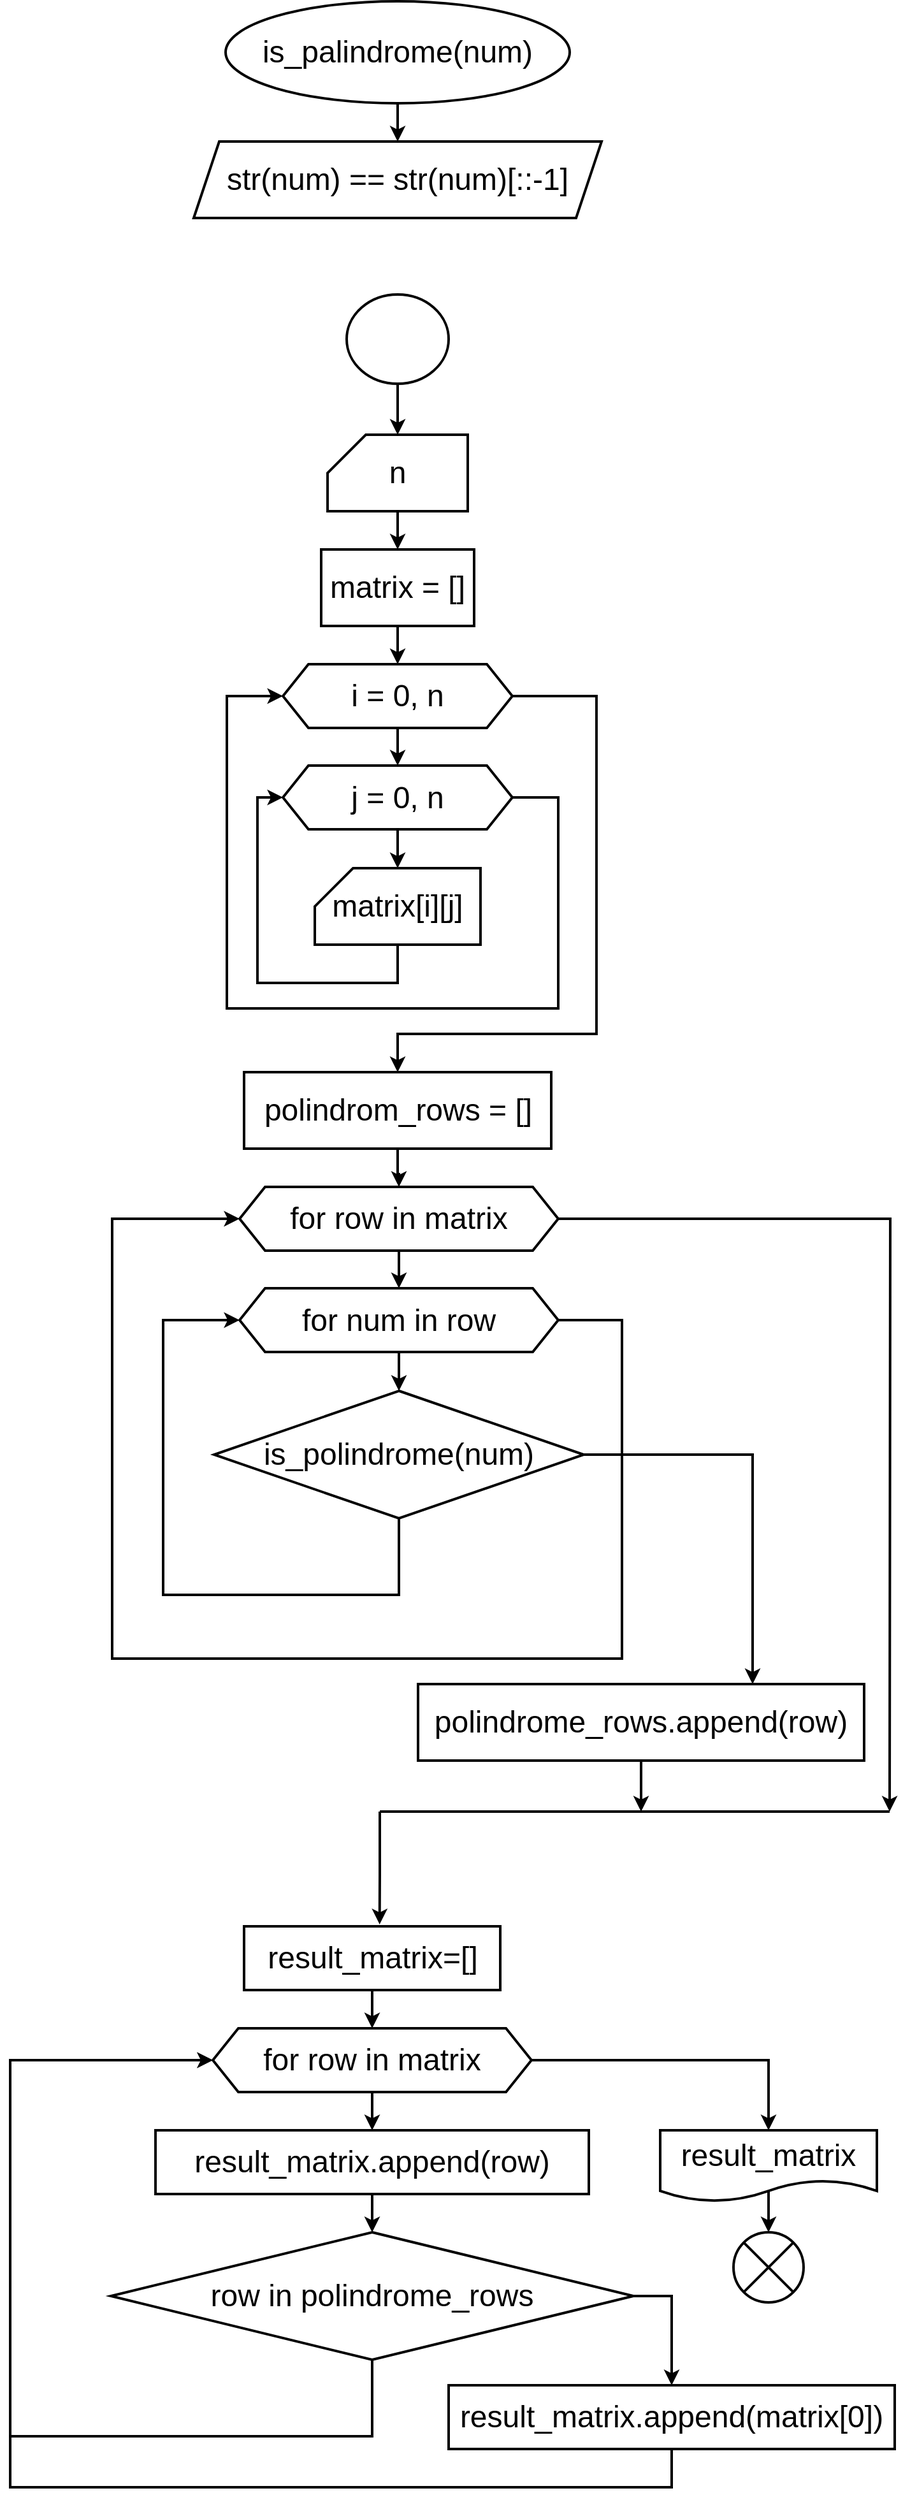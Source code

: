 <mxfile version="22.1.11" type="github">
  <diagram id="C5RBs43oDa-KdzZeNtuy" name="Page-1">
    <mxGraphModel dx="3585" dy="2000" grid="1" gridSize="10" guides="1" tooltips="1" connect="1" arrows="1" fold="1" page="1" pageScale="1" pageWidth="827" pageHeight="1169" math="0" shadow="0">
      <root>
        <mxCell id="WIyWlLk6GJQsqaUBKTNV-0" />
        <mxCell id="WIyWlLk6GJQsqaUBKTNV-1" parent="WIyWlLk6GJQsqaUBKTNV-0" />
        <mxCell id="OXcOFfk0JJNNnkunyKId-2" style="edgeStyle=orthogonalEdgeStyle;rounded=0;orthogonalLoop=1;jettySize=auto;html=1;entryX=0.5;entryY=0;entryDx=0;entryDy=0;strokeWidth=2;" edge="1" parent="WIyWlLk6GJQsqaUBKTNV-1" source="OXcOFfk0JJNNnkunyKId-0" target="OXcOFfk0JJNNnkunyKId-1">
          <mxGeometry relative="1" as="geometry" />
        </mxCell>
        <mxCell id="OXcOFfk0JJNNnkunyKId-0" value="&lt;font style=&quot;font-size: 24px;&quot;&gt;is_palindrome(num)&lt;/font&gt;" style="ellipse;whiteSpace=wrap;html=1;strokeWidth=2;" vertex="1" parent="WIyWlLk6GJQsqaUBKTNV-1">
          <mxGeometry x="279" y="50" width="270" height="80" as="geometry" />
        </mxCell>
        <mxCell id="OXcOFfk0JJNNnkunyKId-1" value="&lt;font style=&quot;font-size: 24px;&quot;&gt;str(num) == str(num)[::-1]&lt;/font&gt;" style="shape=parallelogram;perimeter=parallelogramPerimeter;whiteSpace=wrap;html=1;fixedSize=1;strokeWidth=2;" vertex="1" parent="WIyWlLk6GJQsqaUBKTNV-1">
          <mxGeometry x="254" y="160" width="320" height="60" as="geometry" />
        </mxCell>
        <mxCell id="OXcOFfk0JJNNnkunyKId-9" style="edgeStyle=orthogonalEdgeStyle;rounded=0;orthogonalLoop=1;jettySize=auto;html=1;strokeWidth=2;" edge="1" parent="WIyWlLk6GJQsqaUBKTNV-1" source="OXcOFfk0JJNNnkunyKId-7" target="OXcOFfk0JJNNnkunyKId-8">
          <mxGeometry relative="1" as="geometry" />
        </mxCell>
        <mxCell id="OXcOFfk0JJNNnkunyKId-7" value="" style="ellipse;whiteSpace=wrap;html=1;strokeWidth=2;" vertex="1" parent="WIyWlLk6GJQsqaUBKTNV-1">
          <mxGeometry x="374" y="280" width="80" height="70" as="geometry" />
        </mxCell>
        <mxCell id="OXcOFfk0JJNNnkunyKId-15" style="edgeStyle=orthogonalEdgeStyle;rounded=0;orthogonalLoop=1;jettySize=auto;html=1;strokeWidth=2;" edge="1" parent="WIyWlLk6GJQsqaUBKTNV-1" source="OXcOFfk0JJNNnkunyKId-8" target="OXcOFfk0JJNNnkunyKId-14">
          <mxGeometry relative="1" as="geometry" />
        </mxCell>
        <mxCell id="OXcOFfk0JJNNnkunyKId-8" value="&lt;font style=&quot;font-size: 24px;&quot;&gt;n&lt;/font&gt;" style="shape=card;whiteSpace=wrap;html=1;strokeWidth=2;" vertex="1" parent="WIyWlLk6GJQsqaUBKTNV-1">
          <mxGeometry x="359" y="390" width="110" height="60" as="geometry" />
        </mxCell>
        <mxCell id="OXcOFfk0JJNNnkunyKId-13" style="edgeStyle=orthogonalEdgeStyle;rounded=0;orthogonalLoop=1;jettySize=auto;html=1;entryX=0.5;entryY=0;entryDx=0;entryDy=0;strokeWidth=2;" edge="1" parent="WIyWlLk6GJQsqaUBKTNV-1" source="OXcOFfk0JJNNnkunyKId-10" target="OXcOFfk0JJNNnkunyKId-12">
          <mxGeometry relative="1" as="geometry" />
        </mxCell>
        <mxCell id="OXcOFfk0JJNNnkunyKId-25" style="edgeStyle=orthogonalEdgeStyle;rounded=0;orthogonalLoop=1;jettySize=auto;html=1;entryX=0.5;entryY=0;entryDx=0;entryDy=0;strokeWidth=2;" edge="1" parent="WIyWlLk6GJQsqaUBKTNV-1" source="OXcOFfk0JJNNnkunyKId-10" target="OXcOFfk0JJNNnkunyKId-23">
          <mxGeometry relative="1" as="geometry">
            <Array as="points">
              <mxPoint x="570" y="595" />
              <mxPoint x="570" y="860" />
              <mxPoint x="414" y="860" />
            </Array>
          </mxGeometry>
        </mxCell>
        <mxCell id="OXcOFfk0JJNNnkunyKId-10" value="&lt;font style=&quot;font-size: 24px;&quot;&gt;i = 0, n&lt;/font&gt;" style="shape=hexagon;perimeter=hexagonPerimeter2;whiteSpace=wrap;html=1;fixedSize=1;strokeWidth=2;" vertex="1" parent="WIyWlLk6GJQsqaUBKTNV-1">
          <mxGeometry x="324" y="570" width="180" height="50" as="geometry" />
        </mxCell>
        <mxCell id="OXcOFfk0JJNNnkunyKId-22" style="edgeStyle=orthogonalEdgeStyle;rounded=0;orthogonalLoop=1;jettySize=auto;html=1;entryX=0;entryY=0.5;entryDx=0;entryDy=0;strokeWidth=2;" edge="1" parent="WIyWlLk6GJQsqaUBKTNV-1" source="OXcOFfk0JJNNnkunyKId-12" target="OXcOFfk0JJNNnkunyKId-10">
          <mxGeometry relative="1" as="geometry">
            <Array as="points">
              <mxPoint x="540" y="675" />
              <mxPoint x="540" y="840" />
              <mxPoint x="280" y="840" />
              <mxPoint x="280" y="595" />
            </Array>
          </mxGeometry>
        </mxCell>
        <mxCell id="OXcOFfk0JJNNnkunyKId-12" value="&lt;font style=&quot;font-size: 24px;&quot;&gt;j = 0, n&lt;/font&gt;" style="shape=hexagon;perimeter=hexagonPerimeter2;whiteSpace=wrap;html=1;fixedSize=1;strokeWidth=2;" vertex="1" parent="WIyWlLk6GJQsqaUBKTNV-1">
          <mxGeometry x="324" y="649.5" width="180" height="50" as="geometry" />
        </mxCell>
        <mxCell id="OXcOFfk0JJNNnkunyKId-16" style="edgeStyle=orthogonalEdgeStyle;rounded=0;orthogonalLoop=1;jettySize=auto;html=1;strokeWidth=2;" edge="1" parent="WIyWlLk6GJQsqaUBKTNV-1" source="OXcOFfk0JJNNnkunyKId-14" target="OXcOFfk0JJNNnkunyKId-10">
          <mxGeometry relative="1" as="geometry" />
        </mxCell>
        <mxCell id="OXcOFfk0JJNNnkunyKId-14" value="&lt;font style=&quot;font-size: 24px;&quot;&gt;matrix = []&lt;/font&gt;" style="rounded=0;whiteSpace=wrap;html=1;strokeWidth=2;" vertex="1" parent="WIyWlLk6GJQsqaUBKTNV-1">
          <mxGeometry x="354" y="480" width="120" height="60" as="geometry" />
        </mxCell>
        <mxCell id="OXcOFfk0JJNNnkunyKId-21" style="edgeStyle=orthogonalEdgeStyle;rounded=0;orthogonalLoop=1;jettySize=auto;html=1;entryX=0;entryY=0.5;entryDx=0;entryDy=0;strokeWidth=2;" edge="1" parent="WIyWlLk6GJQsqaUBKTNV-1" source="OXcOFfk0JJNNnkunyKId-17" target="OXcOFfk0JJNNnkunyKId-12">
          <mxGeometry relative="1" as="geometry">
            <mxPoint x="200" y="670" as="targetPoint" />
            <Array as="points">
              <mxPoint x="414" y="820" />
              <mxPoint x="304" y="820" />
              <mxPoint x="304" y="675" />
            </Array>
          </mxGeometry>
        </mxCell>
        <mxCell id="OXcOFfk0JJNNnkunyKId-17" value="&lt;font style=&quot;font-size: 24px;&quot;&gt;matrix[i][j]&lt;/font&gt;" style="shape=card;whiteSpace=wrap;html=1;strokeWidth=2;" vertex="1" parent="WIyWlLk6GJQsqaUBKTNV-1">
          <mxGeometry x="349" y="730" width="130" height="60" as="geometry" />
        </mxCell>
        <mxCell id="OXcOFfk0JJNNnkunyKId-20" style="edgeStyle=orthogonalEdgeStyle;rounded=0;orthogonalLoop=1;jettySize=auto;html=1;entryX=0.5;entryY=0;entryDx=0;entryDy=0;entryPerimeter=0;strokeWidth=2;" edge="1" parent="WIyWlLk6GJQsqaUBKTNV-1" source="OXcOFfk0JJNNnkunyKId-12" target="OXcOFfk0JJNNnkunyKId-17">
          <mxGeometry relative="1" as="geometry" />
        </mxCell>
        <mxCell id="OXcOFfk0JJNNnkunyKId-29" style="edgeStyle=orthogonalEdgeStyle;rounded=0;orthogonalLoop=1;jettySize=auto;html=1;strokeWidth=2;" edge="1" parent="WIyWlLk6GJQsqaUBKTNV-1" source="OXcOFfk0JJNNnkunyKId-23" target="OXcOFfk0JJNNnkunyKId-27">
          <mxGeometry relative="1" as="geometry" />
        </mxCell>
        <mxCell id="OXcOFfk0JJNNnkunyKId-23" value="&lt;font style=&quot;font-size: 24px;&quot;&gt;polindrom_rows = []&lt;/font&gt;" style="rounded=0;whiteSpace=wrap;html=1;strokeWidth=2;" vertex="1" parent="WIyWlLk6GJQsqaUBKTNV-1">
          <mxGeometry x="293.5" y="890" width="241" height="60" as="geometry" />
        </mxCell>
        <mxCell id="OXcOFfk0JJNNnkunyKId-26" style="edgeStyle=orthogonalEdgeStyle;rounded=0;orthogonalLoop=1;jettySize=auto;html=1;entryX=0.5;entryY=0;entryDx=0;entryDy=0;strokeWidth=2;" edge="1" parent="WIyWlLk6GJQsqaUBKTNV-1" source="OXcOFfk0JJNNnkunyKId-27" target="OXcOFfk0JJNNnkunyKId-28">
          <mxGeometry relative="1" as="geometry" />
        </mxCell>
        <mxCell id="OXcOFfk0JJNNnkunyKId-34" style="edgeStyle=orthogonalEdgeStyle;rounded=0;orthogonalLoop=1;jettySize=auto;html=1;strokeWidth=2;" edge="1" parent="WIyWlLk6GJQsqaUBKTNV-1" source="OXcOFfk0JJNNnkunyKId-27">
          <mxGeometry relative="1" as="geometry">
            <mxPoint x="800" y="1470" as="targetPoint" />
          </mxGeometry>
        </mxCell>
        <mxCell id="OXcOFfk0JJNNnkunyKId-27" value="&lt;font style=&quot;font-size: 24px;&quot;&gt;for row in matrix&lt;/font&gt;" style="shape=hexagon;perimeter=hexagonPerimeter2;whiteSpace=wrap;html=1;fixedSize=1;strokeWidth=2;" vertex="1" parent="WIyWlLk6GJQsqaUBKTNV-1">
          <mxGeometry x="290" y="980" width="250" height="50" as="geometry" />
        </mxCell>
        <mxCell id="OXcOFfk0JJNNnkunyKId-31" style="edgeStyle=orthogonalEdgeStyle;rounded=0;orthogonalLoop=1;jettySize=auto;html=1;strokeWidth=2;" edge="1" parent="WIyWlLk6GJQsqaUBKTNV-1" source="OXcOFfk0JJNNnkunyKId-28" target="OXcOFfk0JJNNnkunyKId-30">
          <mxGeometry relative="1" as="geometry" />
        </mxCell>
        <mxCell id="OXcOFfk0JJNNnkunyKId-33" style="edgeStyle=orthogonalEdgeStyle;rounded=0;orthogonalLoop=1;jettySize=auto;html=1;entryX=0;entryY=0.5;entryDx=0;entryDy=0;strokeWidth=2;" edge="1" parent="WIyWlLk6GJQsqaUBKTNV-1" source="OXcOFfk0JJNNnkunyKId-28" target="OXcOFfk0JJNNnkunyKId-27">
          <mxGeometry relative="1" as="geometry">
            <Array as="points">
              <mxPoint x="590" y="1085" />
              <mxPoint x="590" y="1350" />
              <mxPoint x="190" y="1350" />
              <mxPoint x="190" y="1005" />
            </Array>
          </mxGeometry>
        </mxCell>
        <mxCell id="OXcOFfk0JJNNnkunyKId-28" value="&lt;font style=&quot;font-size: 24px;&quot;&gt;for num in row&lt;/font&gt;" style="shape=hexagon;perimeter=hexagonPerimeter2;whiteSpace=wrap;html=1;fixedSize=1;strokeWidth=2;" vertex="1" parent="WIyWlLk6GJQsqaUBKTNV-1">
          <mxGeometry x="290" y="1059.5" width="250" height="50" as="geometry" />
        </mxCell>
        <mxCell id="OXcOFfk0JJNNnkunyKId-32" style="edgeStyle=orthogonalEdgeStyle;rounded=0;orthogonalLoop=1;jettySize=auto;html=1;entryX=0;entryY=0.5;entryDx=0;entryDy=0;strokeWidth=2;" edge="1" parent="WIyWlLk6GJQsqaUBKTNV-1" source="OXcOFfk0JJNNnkunyKId-30" target="OXcOFfk0JJNNnkunyKId-28">
          <mxGeometry relative="1" as="geometry">
            <Array as="points">
              <mxPoint x="415" y="1300" />
              <mxPoint x="230" y="1300" />
              <mxPoint x="230" y="1085" />
            </Array>
          </mxGeometry>
        </mxCell>
        <mxCell id="OXcOFfk0JJNNnkunyKId-35" style="edgeStyle=orthogonalEdgeStyle;rounded=0;orthogonalLoop=1;jettySize=auto;html=1;entryX=0.75;entryY=0;entryDx=0;entryDy=0;strokeWidth=2;" edge="1" parent="WIyWlLk6GJQsqaUBKTNV-1" source="OXcOFfk0JJNNnkunyKId-30" target="OXcOFfk0JJNNnkunyKId-36">
          <mxGeometry relative="1" as="geometry">
            <mxPoint x="680" y="1250" as="targetPoint" />
            <Array as="points">
              <mxPoint x="693" y="1190" />
            </Array>
          </mxGeometry>
        </mxCell>
        <mxCell id="OXcOFfk0JJNNnkunyKId-30" value="&lt;font style=&quot;font-size: 24px;&quot;&gt;is_polindrome(num)&lt;/font&gt;" style="rhombus;whiteSpace=wrap;html=1;strokeWidth=2;" vertex="1" parent="WIyWlLk6GJQsqaUBKTNV-1">
          <mxGeometry x="270" y="1140" width="290" height="100" as="geometry" />
        </mxCell>
        <mxCell id="OXcOFfk0JJNNnkunyKId-39" style="edgeStyle=orthogonalEdgeStyle;rounded=0;orthogonalLoop=1;jettySize=auto;html=1;strokeWidth=2;" edge="1" parent="WIyWlLk6GJQsqaUBKTNV-1" source="OXcOFfk0JJNNnkunyKId-36">
          <mxGeometry relative="1" as="geometry">
            <mxPoint x="605" y="1470" as="targetPoint" />
          </mxGeometry>
        </mxCell>
        <mxCell id="OXcOFfk0JJNNnkunyKId-36" value="&lt;font style=&quot;font-size: 24px;&quot;&gt;polindrome_rows.append(row)&lt;/font&gt;" style="rounded=0;whiteSpace=wrap;html=1;strokeWidth=2;" vertex="1" parent="WIyWlLk6GJQsqaUBKTNV-1">
          <mxGeometry x="430" y="1370" width="350" height="60" as="geometry" />
        </mxCell>
        <mxCell id="OXcOFfk0JJNNnkunyKId-38" value="" style="endArrow=none;html=1;rounded=0;strokeWidth=2;" edge="1" parent="WIyWlLk6GJQsqaUBKTNV-1">
          <mxGeometry width="50" height="50" relative="1" as="geometry">
            <mxPoint x="400" y="1470" as="sourcePoint" />
            <mxPoint x="800" y="1470" as="targetPoint" />
          </mxGeometry>
        </mxCell>
        <mxCell id="OXcOFfk0JJNNnkunyKId-40" value="" style="endArrow=classic;html=1;rounded=0;entryX=0.529;entryY=-0.031;entryDx=0;entryDy=0;entryPerimeter=0;strokeWidth=2;" edge="1" parent="WIyWlLk6GJQsqaUBKTNV-1" target="OXcOFfk0JJNNnkunyKId-41">
          <mxGeometry width="50" height="50" relative="1" as="geometry">
            <mxPoint x="400" y="1470" as="sourcePoint" />
            <mxPoint x="400" y="1520" as="targetPoint" />
            <Array as="points">
              <mxPoint x="400" y="1520" />
            </Array>
          </mxGeometry>
        </mxCell>
        <mxCell id="OXcOFfk0JJNNnkunyKId-43" style="edgeStyle=orthogonalEdgeStyle;rounded=0;orthogonalLoop=1;jettySize=auto;html=1;strokeWidth=2;" edge="1" parent="WIyWlLk6GJQsqaUBKTNV-1" source="OXcOFfk0JJNNnkunyKId-41" target="OXcOFfk0JJNNnkunyKId-42">
          <mxGeometry relative="1" as="geometry" />
        </mxCell>
        <mxCell id="OXcOFfk0JJNNnkunyKId-41" value="&lt;font style=&quot;font-size: 24px;&quot;&gt;result_matrix=[]&lt;/font&gt;" style="rounded=0;whiteSpace=wrap;html=1;strokeWidth=2;" vertex="1" parent="WIyWlLk6GJQsqaUBKTNV-1">
          <mxGeometry x="293.5" y="1560" width="201" height="50" as="geometry" />
        </mxCell>
        <mxCell id="OXcOFfk0JJNNnkunyKId-45" style="edgeStyle=orthogonalEdgeStyle;rounded=0;orthogonalLoop=1;jettySize=auto;html=1;strokeWidth=2;" edge="1" parent="WIyWlLk6GJQsqaUBKTNV-1" source="OXcOFfk0JJNNnkunyKId-42" target="OXcOFfk0JJNNnkunyKId-44">
          <mxGeometry relative="1" as="geometry" />
        </mxCell>
        <mxCell id="OXcOFfk0JJNNnkunyKId-54" style="edgeStyle=orthogonalEdgeStyle;rounded=0;orthogonalLoop=1;jettySize=auto;html=1;entryX=0.5;entryY=0;entryDx=0;entryDy=0;strokeWidth=2;" edge="1" parent="WIyWlLk6GJQsqaUBKTNV-1" source="OXcOFfk0JJNNnkunyKId-42" target="OXcOFfk0JJNNnkunyKId-55">
          <mxGeometry relative="1" as="geometry">
            <mxPoint x="700" y="1720" as="targetPoint" />
          </mxGeometry>
        </mxCell>
        <mxCell id="OXcOFfk0JJNNnkunyKId-42" value="&lt;font style=&quot;font-size: 24px;&quot;&gt;for row in matrix&lt;/font&gt;" style="shape=hexagon;perimeter=hexagonPerimeter2;whiteSpace=wrap;html=1;fixedSize=1;strokeWidth=2;" vertex="1" parent="WIyWlLk6GJQsqaUBKTNV-1">
          <mxGeometry x="269" y="1640" width="250" height="50" as="geometry" />
        </mxCell>
        <mxCell id="OXcOFfk0JJNNnkunyKId-48" value="" style="edgeStyle=orthogonalEdgeStyle;rounded=0;orthogonalLoop=1;jettySize=auto;html=1;strokeWidth=2;" edge="1" parent="WIyWlLk6GJQsqaUBKTNV-1" source="OXcOFfk0JJNNnkunyKId-44" target="OXcOFfk0JJNNnkunyKId-47">
          <mxGeometry relative="1" as="geometry" />
        </mxCell>
        <mxCell id="OXcOFfk0JJNNnkunyKId-44" value="&lt;font style=&quot;font-size: 24px;&quot;&gt;result_matrix.append(row)&lt;/font&gt;" style="rounded=0;whiteSpace=wrap;html=1;strokeWidth=2;" vertex="1" parent="WIyWlLk6GJQsqaUBKTNV-1">
          <mxGeometry x="224" y="1720" width="340" height="50" as="geometry" />
        </mxCell>
        <mxCell id="OXcOFfk0JJNNnkunyKId-50" style="edgeStyle=orthogonalEdgeStyle;rounded=0;orthogonalLoop=1;jettySize=auto;html=1;entryX=0.5;entryY=0;entryDx=0;entryDy=0;strokeWidth=2;" edge="1" parent="WIyWlLk6GJQsqaUBKTNV-1" source="OXcOFfk0JJNNnkunyKId-47" target="OXcOFfk0JJNNnkunyKId-49">
          <mxGeometry relative="1" as="geometry">
            <Array as="points">
              <mxPoint x="629" y="1850" />
            </Array>
          </mxGeometry>
        </mxCell>
        <mxCell id="OXcOFfk0JJNNnkunyKId-51" style="edgeStyle=orthogonalEdgeStyle;rounded=0;orthogonalLoop=1;jettySize=auto;html=1;entryX=0;entryY=0.5;entryDx=0;entryDy=0;strokeWidth=2;" edge="1" parent="WIyWlLk6GJQsqaUBKTNV-1" source="OXcOFfk0JJNNnkunyKId-47" target="OXcOFfk0JJNNnkunyKId-42">
          <mxGeometry relative="1" as="geometry">
            <Array as="points">
              <mxPoint x="394" y="1960" />
              <mxPoint x="110" y="1960" />
              <mxPoint x="110" y="1665" />
            </Array>
          </mxGeometry>
        </mxCell>
        <mxCell id="OXcOFfk0JJNNnkunyKId-47" value="&lt;font style=&quot;font-size: 24px;&quot;&gt;row in polindrome_rows&lt;/font&gt;" style="rhombus;whiteSpace=wrap;html=1;rounded=0;strokeWidth=2;" vertex="1" parent="WIyWlLk6GJQsqaUBKTNV-1">
          <mxGeometry x="189" y="1800" width="410" height="100" as="geometry" />
        </mxCell>
        <mxCell id="OXcOFfk0JJNNnkunyKId-53" style="edgeStyle=orthogonalEdgeStyle;rounded=0;orthogonalLoop=1;jettySize=auto;html=1;entryX=0;entryY=0.5;entryDx=0;entryDy=0;strokeWidth=2;" edge="1" parent="WIyWlLk6GJQsqaUBKTNV-1" source="OXcOFfk0JJNNnkunyKId-49" target="OXcOFfk0JJNNnkunyKId-42">
          <mxGeometry relative="1" as="geometry">
            <Array as="points">
              <mxPoint x="629" y="2000" />
              <mxPoint x="110" y="2000" />
              <mxPoint x="110" y="1665" />
            </Array>
          </mxGeometry>
        </mxCell>
        <mxCell id="OXcOFfk0JJNNnkunyKId-49" value="&lt;font style=&quot;font-size: 24px;&quot;&gt;result_matrix.append(matrix[0])&lt;/font&gt;" style="rounded=0;whiteSpace=wrap;html=1;strokeWidth=2;" vertex="1" parent="WIyWlLk6GJQsqaUBKTNV-1">
          <mxGeometry x="454" y="1920" width="350" height="50" as="geometry" />
        </mxCell>
        <mxCell id="OXcOFfk0JJNNnkunyKId-56" style="edgeStyle=orthogonalEdgeStyle;rounded=0;orthogonalLoop=1;jettySize=auto;html=1;entryX=0.5;entryY=0;entryDx=0;entryDy=0;exitX=0.494;exitY=0.832;exitDx=0;exitDy=0;exitPerimeter=0;strokeWidth=2;" edge="1" parent="WIyWlLk6GJQsqaUBKTNV-1" source="OXcOFfk0JJNNnkunyKId-55" target="OXcOFfk0JJNNnkunyKId-57">
          <mxGeometry relative="1" as="geometry">
            <mxPoint x="705" y="1810" as="targetPoint" />
          </mxGeometry>
        </mxCell>
        <mxCell id="OXcOFfk0JJNNnkunyKId-55" value="&lt;font style=&quot;font-size: 24px;&quot;&gt;result_matrix&lt;/font&gt;" style="shape=document;whiteSpace=wrap;html=1;boundedLbl=1;strokeWidth=2;" vertex="1" parent="WIyWlLk6GJQsqaUBKTNV-1">
          <mxGeometry x="620" y="1720" width="170" height="56" as="geometry" />
        </mxCell>
        <mxCell id="OXcOFfk0JJNNnkunyKId-57" value="" style="ellipse;whiteSpace=wrap;html=1;aspect=fixed;strokeWidth=2;" vertex="1" parent="WIyWlLk6GJQsqaUBKTNV-1">
          <mxGeometry x="677.5" y="1800" width="55" height="55" as="geometry" />
        </mxCell>
        <mxCell id="OXcOFfk0JJNNnkunyKId-58" value="" style="endArrow=none;html=1;rounded=0;entryX=1;entryY=0;entryDx=0;entryDy=0;exitX=0;exitY=1;exitDx=0;exitDy=0;strokeWidth=2;" edge="1" parent="WIyWlLk6GJQsqaUBKTNV-1" source="OXcOFfk0JJNNnkunyKId-57" target="OXcOFfk0JJNNnkunyKId-57">
          <mxGeometry width="50" height="50" relative="1" as="geometry">
            <mxPoint x="50" y="1870" as="sourcePoint" />
            <mxPoint x="100" y="1820" as="targetPoint" />
          </mxGeometry>
        </mxCell>
        <mxCell id="OXcOFfk0JJNNnkunyKId-59" value="" style="endArrow=none;html=1;rounded=0;entryX=0;entryY=0;entryDx=0;entryDy=0;exitX=1;exitY=1;exitDx=0;exitDy=0;strokeWidth=2;" edge="1" parent="WIyWlLk6GJQsqaUBKTNV-1" source="OXcOFfk0JJNNnkunyKId-57" target="OXcOFfk0JJNNnkunyKId-57">
          <mxGeometry width="50" height="50" relative="1" as="geometry">
            <mxPoint x="150" y="1840" as="sourcePoint" />
            <mxPoint x="200" y="1790" as="targetPoint" />
          </mxGeometry>
        </mxCell>
      </root>
    </mxGraphModel>
  </diagram>
</mxfile>
